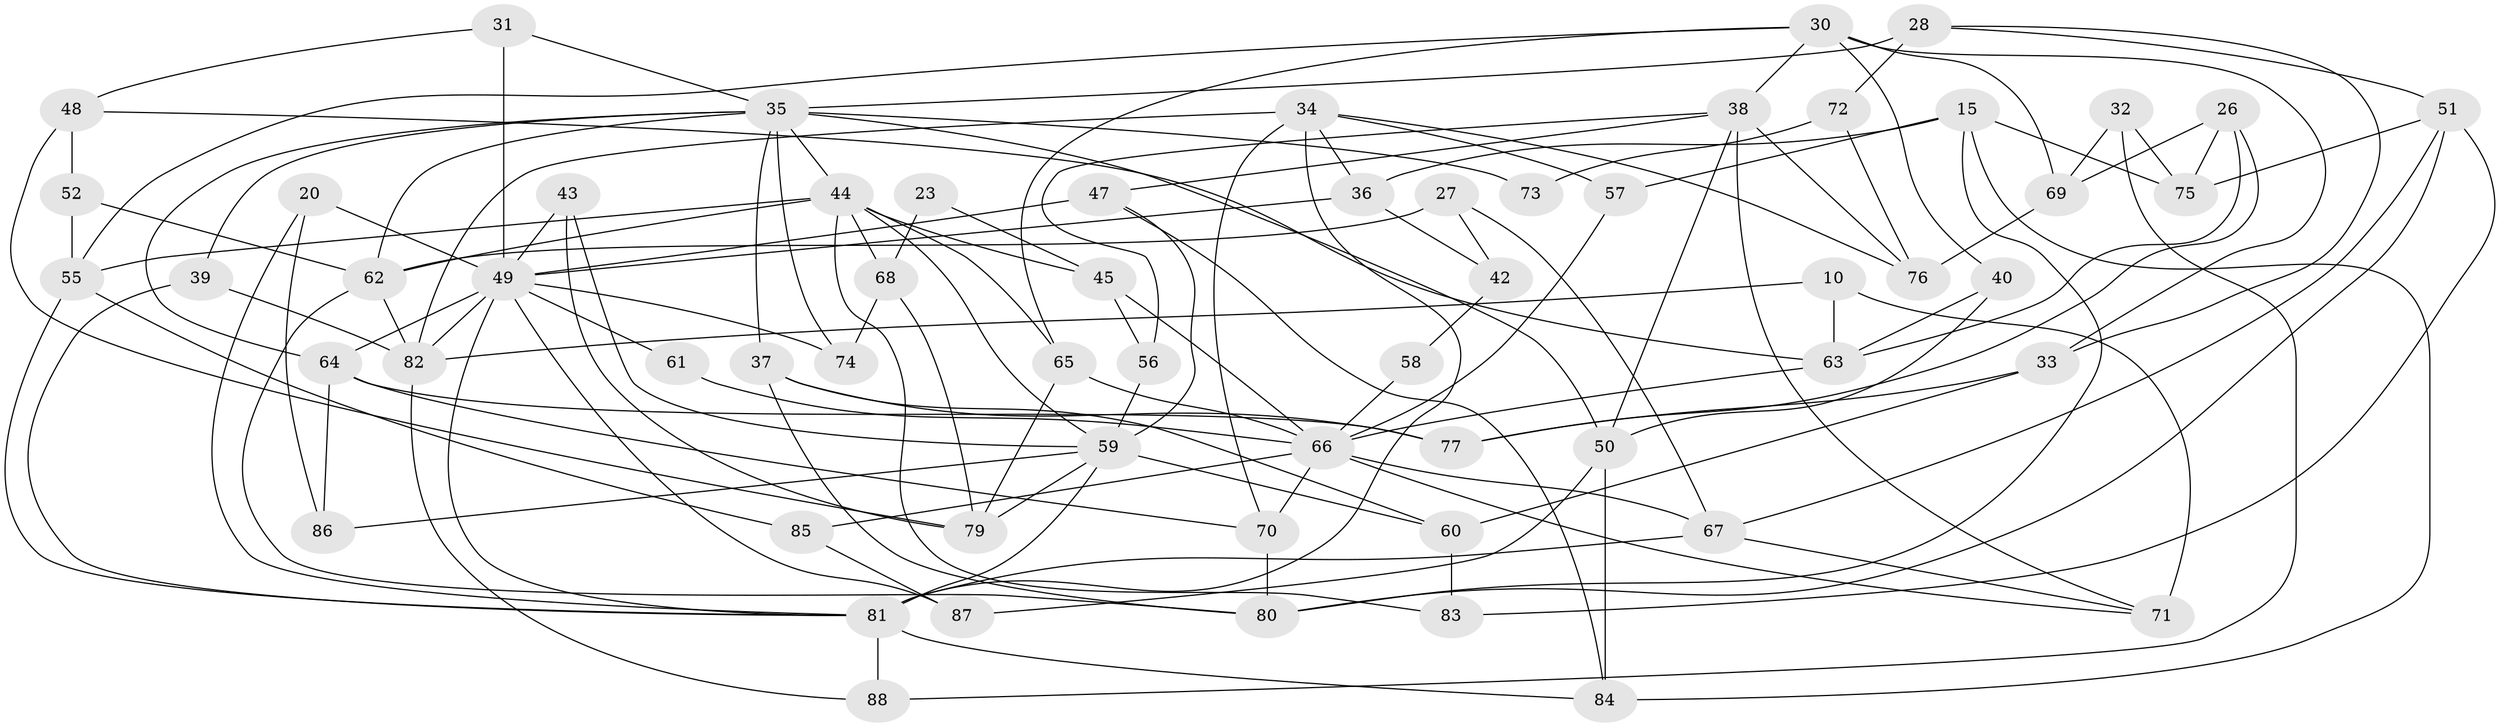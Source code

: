 // original degree distribution, {5: 0.1590909090909091, 6: 0.056818181818181816, 4: 0.3181818181818182, 3: 0.32954545454545453, 7: 0.03409090909090909, 2: 0.07954545454545454, 8: 0.011363636363636364, 10: 0.011363636363636364}
// Generated by graph-tools (version 1.1) at 2025/52/03/04/25 21:52:24]
// undirected, 61 vertices, 134 edges
graph export_dot {
graph [start="1"]
  node [color=gray90,style=filled];
  10;
  15 [super="+3"];
  20;
  23;
  26;
  27;
  28;
  30 [super="+18"];
  31;
  32;
  33;
  34;
  35 [super="+1+29"];
  36 [super="+5"];
  37;
  38;
  39;
  40;
  42;
  43 [super="+6"];
  44 [super="+19"];
  45;
  47;
  48;
  49 [super="+13+11+16"];
  50 [super="+46"];
  51 [super="+9"];
  52;
  55;
  56;
  57;
  58;
  59 [super="+4+54"];
  60;
  61;
  62 [super="+22"];
  63 [super="+21"];
  64;
  65;
  66 [super="+8"];
  67 [super="+41+53"];
  68;
  69;
  70;
  71 [super="+7"];
  72;
  73;
  74;
  75;
  76;
  77;
  79 [super="+78"];
  80 [super="+12"];
  81;
  82 [super="+17+24"];
  83;
  84;
  85;
  86 [super="+14"];
  87;
  88;
  10 -- 71 [weight=2];
  10 -- 63;
  10 -- 82;
  15 -- 57;
  15 -- 75;
  15 -- 84;
  15 -- 36;
  15 -- 80;
  20 -- 81;
  20 -- 86 [weight=2];
  20 -- 49;
  23 -- 45;
  23 -- 68;
  26 -- 63;
  26 -- 77;
  26 -- 69;
  26 -- 75;
  27 -- 67;
  27 -- 42;
  27 -- 62;
  28 -- 33;
  28 -- 51;
  28 -- 72;
  28 -- 35;
  30 -- 65;
  30 -- 38;
  30 -- 33;
  30 -- 40;
  30 -- 69;
  30 -- 55;
  31 -- 49;
  31 -- 48;
  31 -- 35;
  32 -- 75;
  32 -- 69;
  32 -- 88;
  33 -- 77;
  33 -- 60;
  34 -- 81;
  34 -- 76;
  34 -- 36 [weight=2];
  34 -- 57;
  34 -- 70;
  34 -- 82 [weight=2];
  35 -- 73;
  35 -- 74;
  35 -- 44 [weight=2];
  35 -- 64;
  35 -- 37;
  35 -- 39;
  35 -- 50;
  35 -- 62;
  36 -- 42;
  36 -- 49 [weight=2];
  37 -- 60;
  37 -- 80;
  37 -- 77;
  38 -- 47;
  38 -- 56;
  38 -- 76;
  38 -- 71;
  38 -- 50;
  39 -- 81;
  39 -- 82;
  40 -- 50;
  40 -- 63;
  42 -- 58;
  43 -- 79 [weight=3];
  43 -- 59 [weight=2];
  43 -- 49;
  44 -- 59 [weight=2];
  44 -- 83;
  44 -- 65;
  44 -- 68;
  44 -- 45;
  44 -- 55;
  44 -- 62;
  45 -- 66;
  45 -- 56;
  47 -- 84;
  47 -- 59;
  47 -- 49;
  48 -- 52;
  48 -- 63;
  48 -- 79;
  49 -- 87;
  49 -- 81;
  49 -- 64;
  49 -- 61;
  49 -- 74;
  49 -- 82;
  50 -- 84 [weight=2];
  50 -- 87;
  51 -- 83;
  51 -- 67;
  51 -- 75;
  51 -- 80;
  52 -- 55;
  52 -- 62;
  55 -- 81;
  55 -- 85;
  56 -- 59;
  57 -- 66;
  58 -- 66;
  59 -- 81;
  59 -- 86;
  59 -- 60;
  59 -- 79;
  60 -- 83;
  61 -- 66;
  62 -- 80;
  62 -- 82;
  63 -- 66;
  64 -- 70;
  64 -- 77;
  64 -- 86;
  65 -- 79;
  65 -- 66;
  66 -- 70 [weight=2];
  66 -- 71;
  66 -- 67 [weight=2];
  66 -- 85;
  67 -- 81 [weight=2];
  67 -- 71;
  68 -- 74;
  68 -- 79 [weight=2];
  69 -- 76;
  70 -- 80;
  72 -- 76;
  72 -- 73;
  81 -- 88;
  81 -- 84;
  82 -- 88;
  85 -- 87;
}
